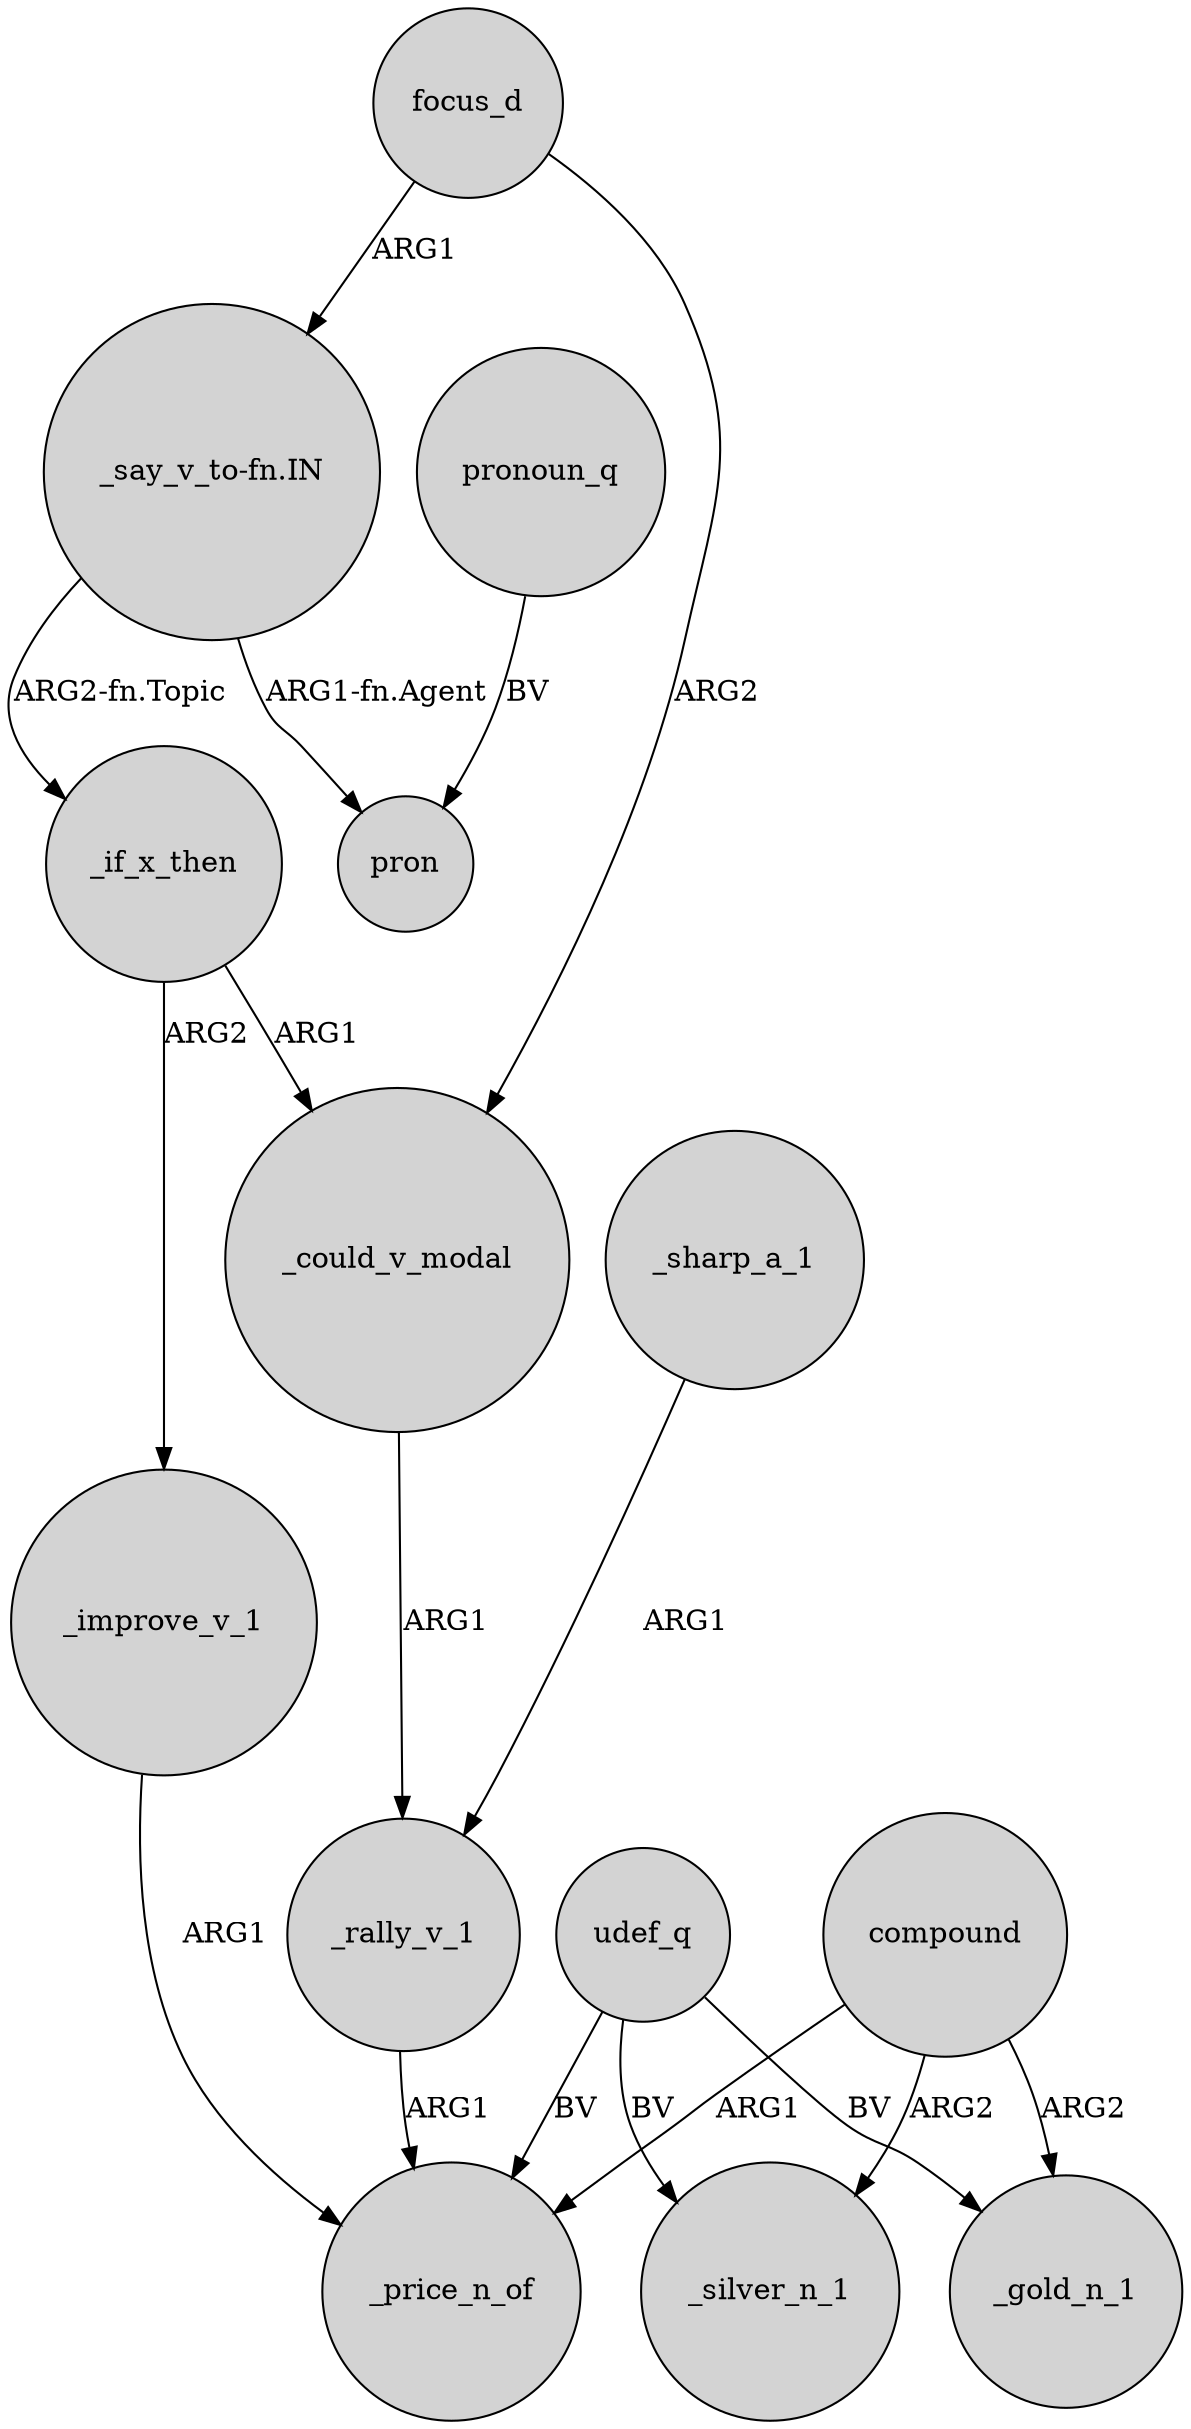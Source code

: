 digraph {
	node [shape=circle style=filled]
	focus_d -> _could_v_modal [label=ARG2]
	compound -> _gold_n_1 [label=ARG2]
	udef_q -> _gold_n_1 [label=BV]
	udef_q -> _price_n_of [label=BV]
	_if_x_then -> _improve_v_1 [label=ARG2]
	"_say_v_to-fn.IN" -> pron [label="ARG1-fn.Agent"]
	_if_x_then -> _could_v_modal [label=ARG1]
	compound -> _price_n_of [label=ARG1]
	compound -> _silver_n_1 [label=ARG2]
	"_say_v_to-fn.IN" -> _if_x_then [label="ARG2-fn.Topic"]
	_could_v_modal -> _rally_v_1 [label=ARG1]
	_sharp_a_1 -> _rally_v_1 [label=ARG1]
	udef_q -> _silver_n_1 [label=BV]
	_improve_v_1 -> _price_n_of [label=ARG1]
	focus_d -> "_say_v_to-fn.IN" [label=ARG1]
	_rally_v_1 -> _price_n_of [label=ARG1]
	pronoun_q -> pron [label=BV]
}
